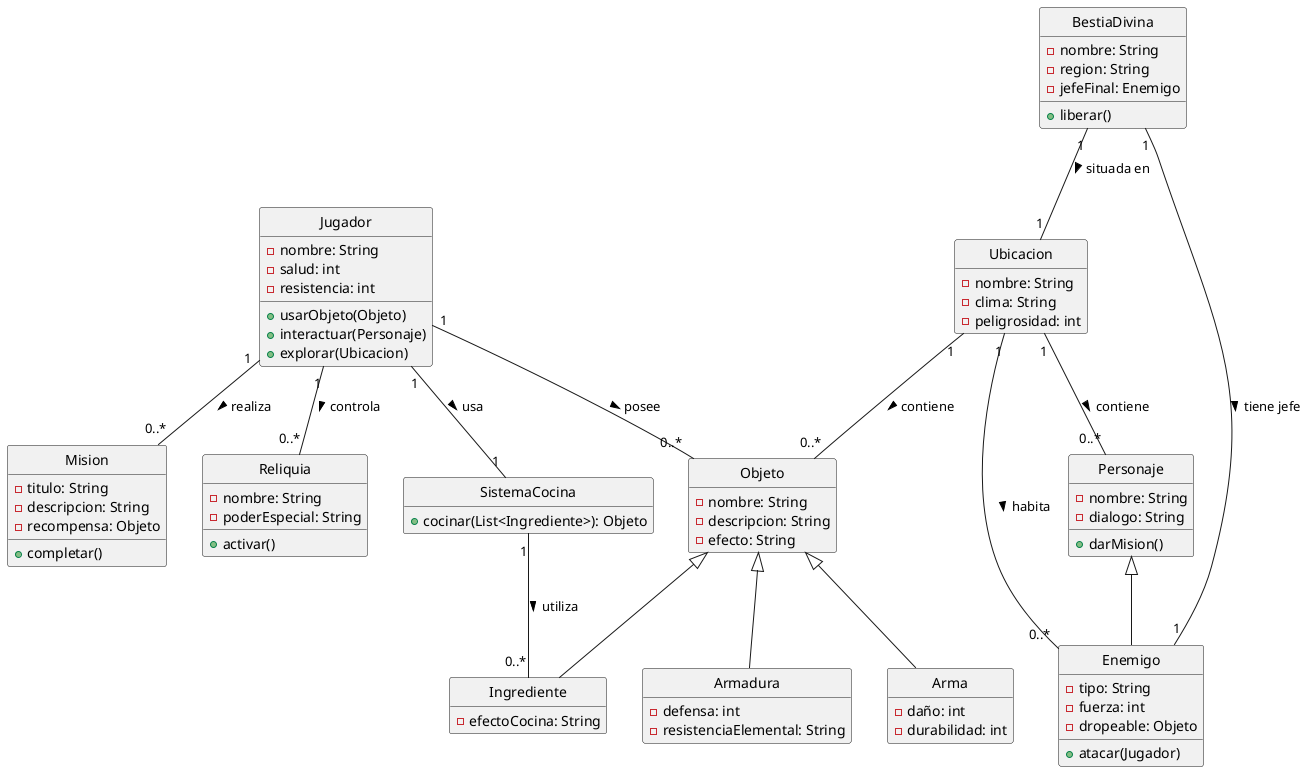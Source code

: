 @startuml

hide circle
hide empty members

class Jugador {
  -nombre: String
  -salud: int
  -resistencia: int
  +usarObjeto(Objeto)
  +interactuar(Personaje)
  +explorar(Ubicacion)
}

class Personaje {
  -nombre: String
  -dialogo: String
  +darMision()
}

class Enemigo {
  -tipo: String
  -fuerza: int
  -dropeable: Objeto
  +atacar(Jugador)
}

class Objeto {
  -nombre: String
  -descripcion: String
  -efecto: String
}

class Arma {
  -daño: int
  -durabilidad: int
}

class Armadura {
  -defensa: int
  -resistenciaElemental: String
}

class Ingrediente {
  -efectoCocina: String
}

class Ubicacion {
  -nombre: String
  -clima: String
  -peligrosidad: int
}

class Mision {
  -titulo: String
  -descripcion: String
  -recompensa: Objeto
  +completar()
}

class BestiaDivina {
  -nombre: String
  -region: String
  -jefeFinal: Enemigo
  +liberar()
}

class Reliquia {
  -nombre: String
  -poderEspecial: String
  +activar()
}

class SistemaCocina {
  +cocinar(List<Ingrediente>): Objeto
}

Jugador "1" -- "0..*" Objeto: posee >
Jugador "1" -- "0..*" Mision: realiza >
Jugador "1" -- "0..*" Reliquia: controla >

Personaje <|-- Enemigo

Objeto <|-- Arma
Objeto <|-- Armadura
Objeto <|-- Ingrediente

Ubicacion "1" -- "0..*" Personaje: contiene >
Ubicacion "1" -- "0..*" Enemigo: habita >
Ubicacion "1" -- "0..*" Objeto: contiene >

BestiaDivina "1" -- "1" Enemigo: tiene jefe >
BestiaDivina "1" -- "1" Ubicacion: situada en >

Jugador "1" -- "1" SistemaCocina: usa >
SistemaCocina "1" -- "0..*" Ingrediente: utiliza >

@enduml